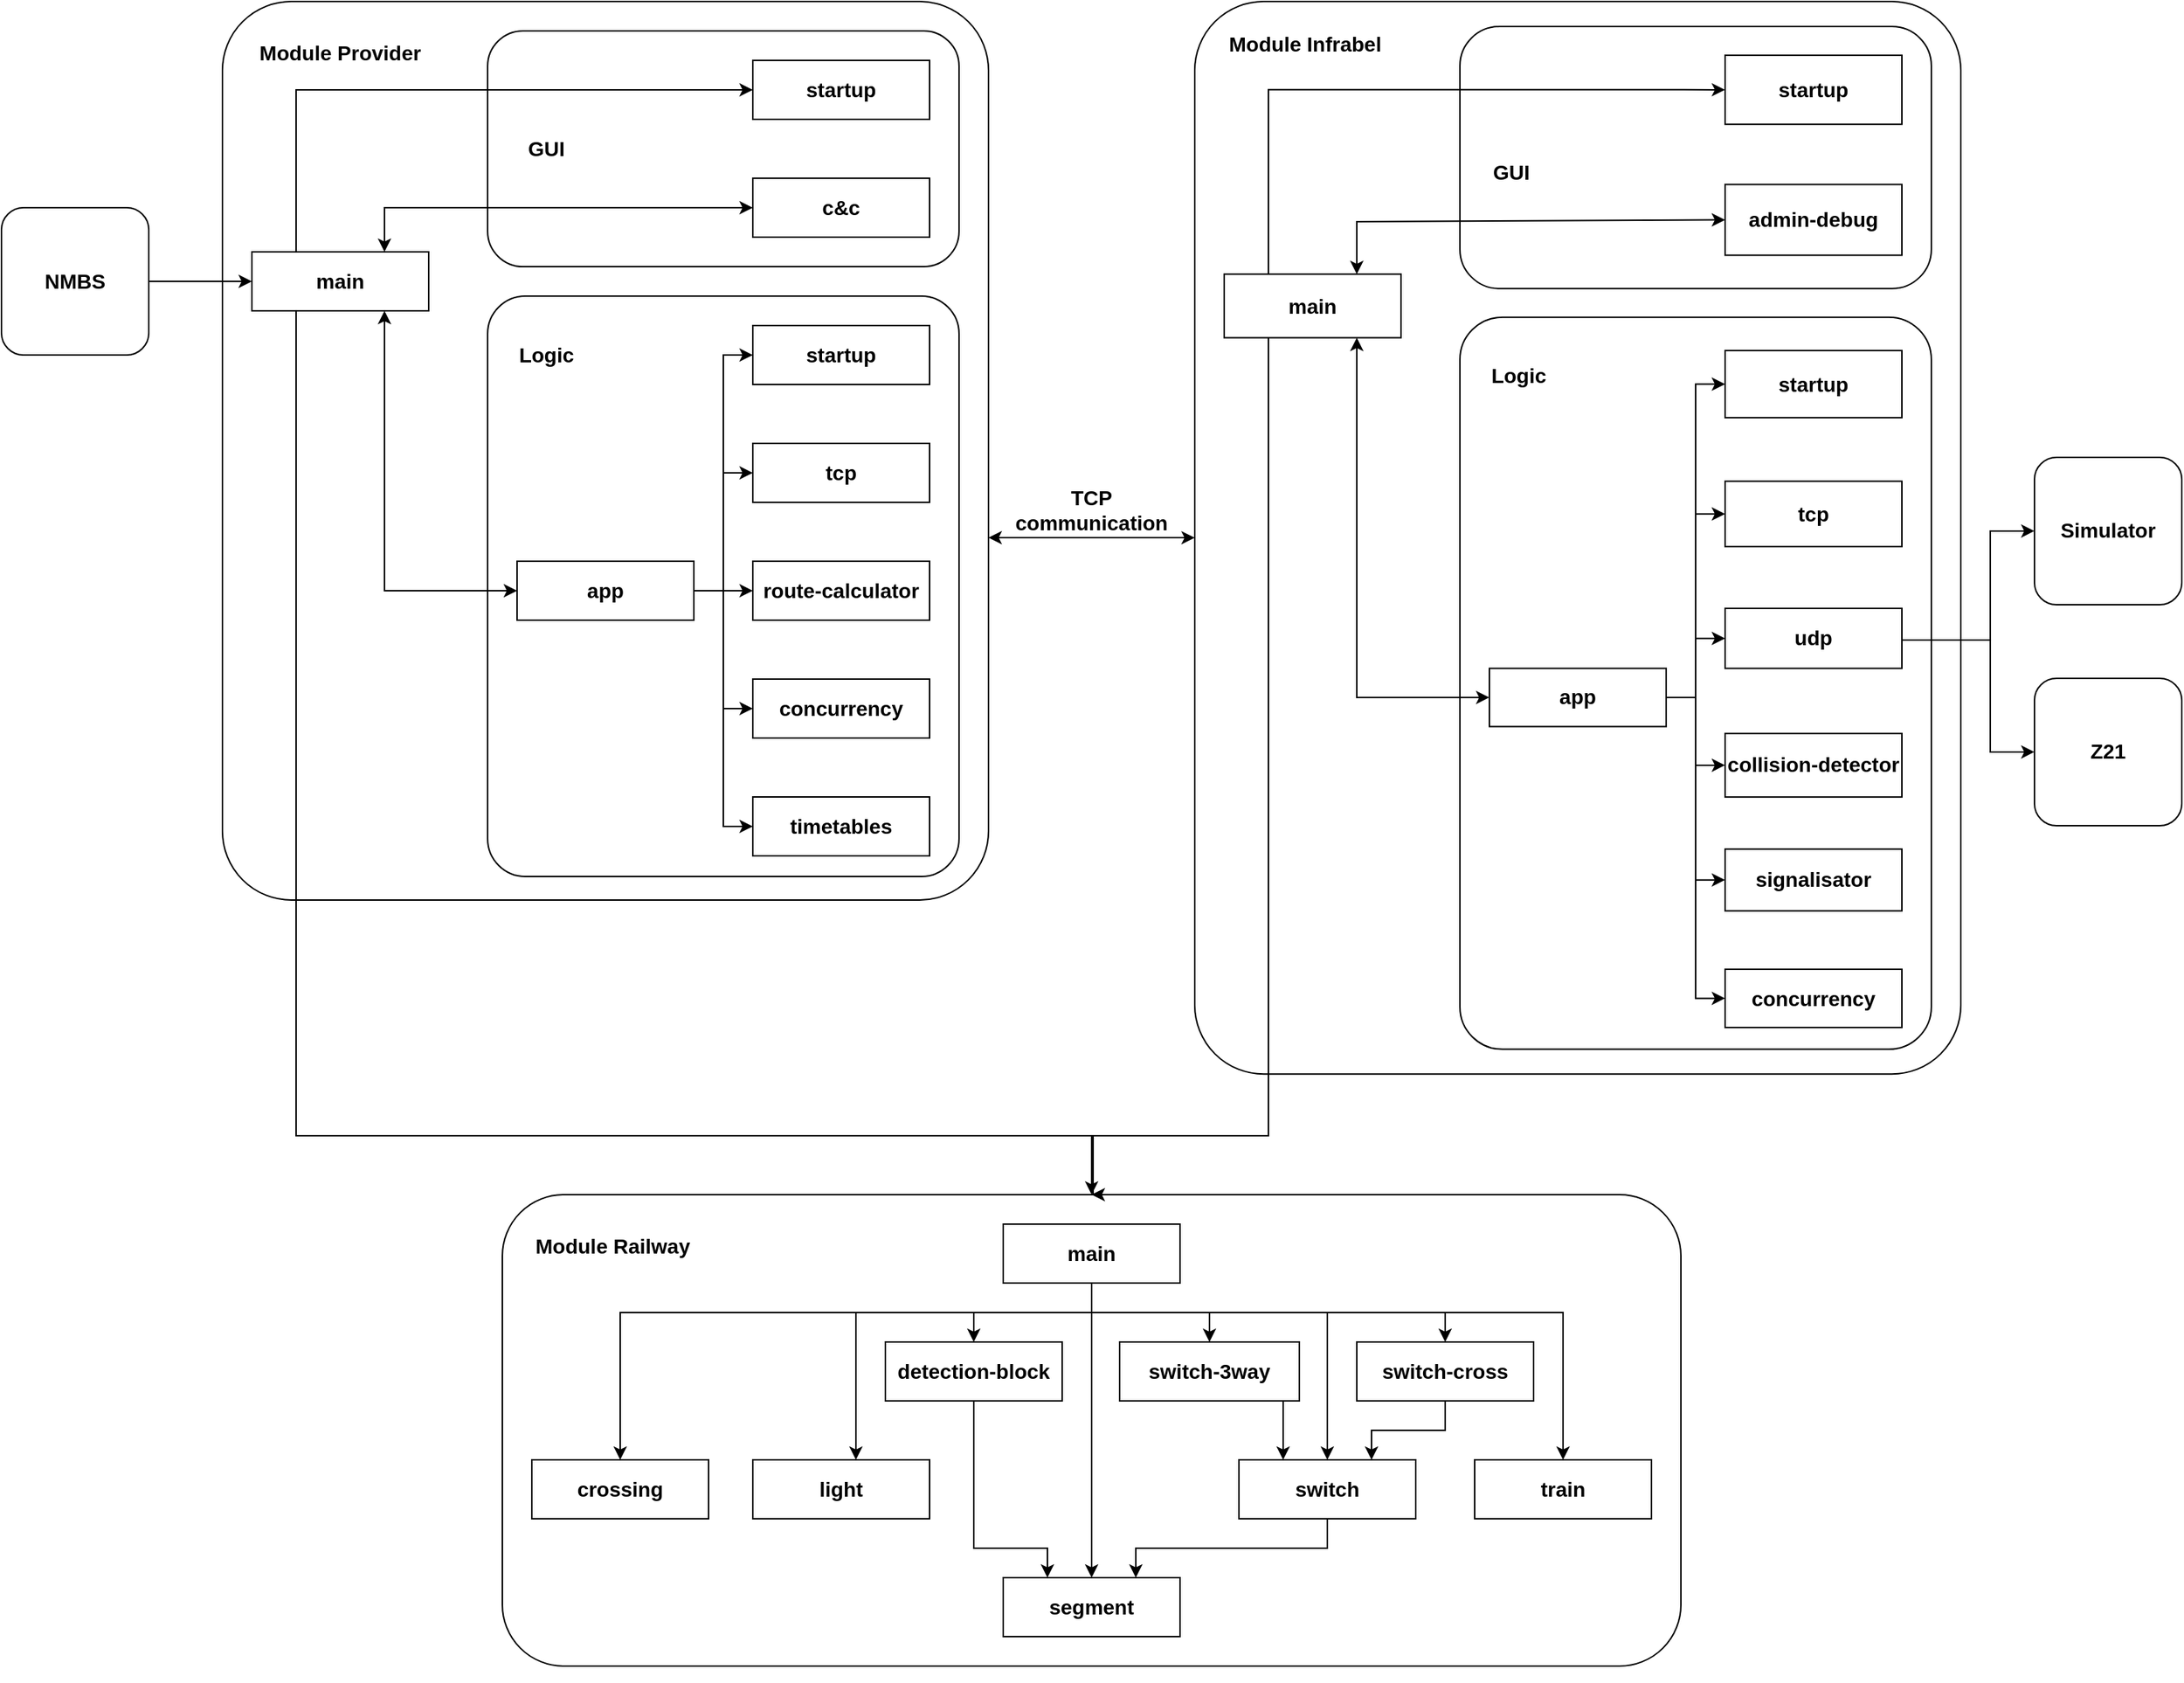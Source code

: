 <mxfile version="24.7.17">
  <diagram name="Pagina-1" id="3-wgmP2rOJKRI4swpv6s">
    <mxGraphModel dx="3044" dy="1311" grid="1" gridSize="10" guides="1" tooltips="1" connect="1" arrows="1" fold="1" page="1" pageScale="1" pageWidth="1169" pageHeight="827" math="0" shadow="0">
      <root>
        <mxCell id="0" />
        <mxCell id="1" parent="0" />
        <mxCell id="oS-47Cp94gKq5thYV_a9-36" value="" style="group" vertex="1" connectable="0" parent="1">
          <mxGeometry x="340" y="810" width="800" height="330" as="geometry" />
        </mxCell>
        <mxCell id="oS-47Cp94gKq5thYV_a9-4" value="" style="rounded=1;whiteSpace=wrap;html=1;arcSize=13;container=0;" vertex="1" parent="oS-47Cp94gKq5thYV_a9-36">
          <mxGeometry width="800" height="320" as="geometry" />
        </mxCell>
        <mxCell id="oS-47Cp94gKq5thYV_a9-10" value="&lt;b&gt;&lt;font style=&quot;font-size: 14px;&quot;&gt;Module Railway&lt;/font&gt;&lt;/b&gt;" style="text;html=1;align=center;verticalAlign=middle;whiteSpace=wrap;rounded=0;container=0;" vertex="1" parent="oS-47Cp94gKq5thYV_a9-36">
          <mxGeometry x="20" y="25" width="110" height="20" as="geometry" />
        </mxCell>
        <mxCell id="oS-47Cp94gKq5thYV_a9-21" style="edgeStyle=orthogonalEdgeStyle;rounded=0;orthogonalLoop=1;jettySize=auto;html=1;exitX=0.5;exitY=1;exitDx=0;exitDy=0;" edge="1" parent="oS-47Cp94gKq5thYV_a9-36" source="oS-47Cp94gKq5thYV_a9-11" target="oS-47Cp94gKq5thYV_a9-15">
          <mxGeometry relative="1" as="geometry">
            <Array as="points">
              <mxPoint x="400" y="80" />
              <mxPoint x="80" y="80" />
            </Array>
          </mxGeometry>
        </mxCell>
        <mxCell id="oS-47Cp94gKq5thYV_a9-22" style="edgeStyle=orthogonalEdgeStyle;rounded=0;orthogonalLoop=1;jettySize=auto;html=1;exitX=0.5;exitY=1;exitDx=0;exitDy=0;" edge="1" parent="oS-47Cp94gKq5thYV_a9-36" source="oS-47Cp94gKq5thYV_a9-11" target="oS-47Cp94gKq5thYV_a9-16">
          <mxGeometry relative="1" as="geometry">
            <Array as="points">
              <mxPoint x="400" y="80" />
              <mxPoint x="240" y="80" />
            </Array>
          </mxGeometry>
        </mxCell>
        <mxCell id="oS-47Cp94gKq5thYV_a9-23" style="edgeStyle=orthogonalEdgeStyle;rounded=0;orthogonalLoop=1;jettySize=auto;html=1;exitX=0.5;exitY=1;exitDx=0;exitDy=0;entryX=0.5;entryY=0;entryDx=0;entryDy=0;" edge="1" parent="oS-47Cp94gKq5thYV_a9-36" source="oS-47Cp94gKq5thYV_a9-11" target="oS-47Cp94gKq5thYV_a9-14">
          <mxGeometry relative="1" as="geometry">
            <Array as="points">
              <mxPoint x="400" y="50" />
              <mxPoint x="400" y="180" />
              <mxPoint x="480" y="180" />
            </Array>
          </mxGeometry>
        </mxCell>
        <mxCell id="oS-47Cp94gKq5thYV_a9-24" style="edgeStyle=orthogonalEdgeStyle;rounded=0;orthogonalLoop=1;jettySize=auto;html=1;exitX=0.5;exitY=1;exitDx=0;exitDy=0;" edge="1" parent="oS-47Cp94gKq5thYV_a9-36" source="oS-47Cp94gKq5thYV_a9-11" target="oS-47Cp94gKq5thYV_a9-13">
          <mxGeometry relative="1" as="geometry">
            <Array as="points">
              <mxPoint x="400" y="80" />
              <mxPoint x="560" y="80" />
            </Array>
          </mxGeometry>
        </mxCell>
        <mxCell id="oS-47Cp94gKq5thYV_a9-25" style="edgeStyle=orthogonalEdgeStyle;rounded=0;orthogonalLoop=1;jettySize=auto;html=1;exitX=0.5;exitY=1;exitDx=0;exitDy=0;" edge="1" parent="oS-47Cp94gKq5thYV_a9-36" source="oS-47Cp94gKq5thYV_a9-11" target="oS-47Cp94gKq5thYV_a9-18">
          <mxGeometry relative="1" as="geometry">
            <Array as="points">
              <mxPoint x="400" y="80" />
              <mxPoint x="320" y="80" />
            </Array>
          </mxGeometry>
        </mxCell>
        <mxCell id="oS-47Cp94gKq5thYV_a9-26" style="edgeStyle=orthogonalEdgeStyle;rounded=0;orthogonalLoop=1;jettySize=auto;html=1;exitX=0.5;exitY=1;exitDx=0;exitDy=0;entryX=0.5;entryY=0;entryDx=0;entryDy=0;" edge="1" parent="oS-47Cp94gKq5thYV_a9-36" source="oS-47Cp94gKq5thYV_a9-11" target="oS-47Cp94gKq5thYV_a9-19">
          <mxGeometry relative="1" as="geometry">
            <Array as="points">
              <mxPoint x="400" y="80" />
              <mxPoint x="720" y="80" />
            </Array>
          </mxGeometry>
        </mxCell>
        <mxCell id="oS-47Cp94gKq5thYV_a9-27" style="edgeStyle=orthogonalEdgeStyle;rounded=0;orthogonalLoop=1;jettySize=auto;html=1;exitX=0.5;exitY=1;exitDx=0;exitDy=0;" edge="1" parent="oS-47Cp94gKq5thYV_a9-36" source="oS-47Cp94gKq5thYV_a9-11" target="oS-47Cp94gKq5thYV_a9-12">
          <mxGeometry relative="1" as="geometry">
            <Array as="points">
              <mxPoint x="400" y="80" />
              <mxPoint x="480" y="80" />
            </Array>
          </mxGeometry>
        </mxCell>
        <mxCell id="oS-47Cp94gKq5thYV_a9-28" style="edgeStyle=orthogonalEdgeStyle;rounded=0;orthogonalLoop=1;jettySize=auto;html=1;exitX=0.5;exitY=1;exitDx=0;exitDy=0;" edge="1" parent="oS-47Cp94gKq5thYV_a9-36" source="oS-47Cp94gKq5thYV_a9-11" target="oS-47Cp94gKq5thYV_a9-17">
          <mxGeometry relative="1" as="geometry">
            <Array as="points">
              <mxPoint x="400" y="80" />
              <mxPoint x="640" y="80" />
            </Array>
          </mxGeometry>
        </mxCell>
        <mxCell id="oS-47Cp94gKq5thYV_a9-11" value="&lt;b&gt;&lt;font style=&quot;font-size: 14px;&quot;&gt;main&lt;/font&gt;&lt;/b&gt;" style="rounded=0;whiteSpace=wrap;html=1;container=0;" vertex="1" parent="oS-47Cp94gKq5thYV_a9-36">
          <mxGeometry x="340" y="20" width="120" height="40" as="geometry" />
        </mxCell>
        <mxCell id="oS-47Cp94gKq5thYV_a9-30" style="edgeStyle=orthogonalEdgeStyle;rounded=0;orthogonalLoop=1;jettySize=auto;html=1;exitX=0.5;exitY=1;exitDx=0;exitDy=0;entryX=0.25;entryY=0;entryDx=0;entryDy=0;" edge="1" parent="oS-47Cp94gKq5thYV_a9-36" source="oS-47Cp94gKq5thYV_a9-12" target="oS-47Cp94gKq5thYV_a9-13">
          <mxGeometry relative="1" as="geometry">
            <Array as="points">
              <mxPoint x="480" y="140" />
              <mxPoint x="530" y="140" />
            </Array>
          </mxGeometry>
        </mxCell>
        <mxCell id="oS-47Cp94gKq5thYV_a9-12" value="&lt;font style=&quot;font-size: 14px;&quot;&gt;&lt;b&gt;switch-3way&lt;/b&gt;&lt;/font&gt;" style="rounded=0;whiteSpace=wrap;html=1;container=0;" vertex="1" parent="oS-47Cp94gKq5thYV_a9-36">
          <mxGeometry x="419" y="100" width="122" height="40" as="geometry" />
        </mxCell>
        <mxCell id="oS-47Cp94gKq5thYV_a9-32" style="edgeStyle=orthogonalEdgeStyle;rounded=0;orthogonalLoop=1;jettySize=auto;html=1;exitX=0.5;exitY=1;exitDx=0;exitDy=0;entryX=0.75;entryY=0;entryDx=0;entryDy=0;" edge="1" parent="oS-47Cp94gKq5thYV_a9-36" source="oS-47Cp94gKq5thYV_a9-13" target="oS-47Cp94gKq5thYV_a9-14">
          <mxGeometry relative="1" as="geometry" />
        </mxCell>
        <mxCell id="oS-47Cp94gKq5thYV_a9-13" value="&lt;font style=&quot;font-size: 14px;&quot;&gt;&lt;b&gt;switch&lt;/b&gt;&lt;/font&gt;" style="rounded=0;whiteSpace=wrap;html=1;container=0;" vertex="1" parent="oS-47Cp94gKq5thYV_a9-36">
          <mxGeometry x="500" y="180" width="120" height="40" as="geometry" />
        </mxCell>
        <mxCell id="oS-47Cp94gKq5thYV_a9-14" value="&lt;font style=&quot;font-size: 14px;&quot;&gt;&lt;b&gt;segment&lt;/b&gt;&lt;/font&gt;" style="rounded=0;whiteSpace=wrap;html=1;container=0;" vertex="1" parent="oS-47Cp94gKq5thYV_a9-36">
          <mxGeometry x="340" y="260" width="120" height="40" as="geometry" />
        </mxCell>
        <mxCell id="oS-47Cp94gKq5thYV_a9-15" value="&lt;font style=&quot;font-size: 14px;&quot;&gt;&lt;b&gt;crossing&lt;/b&gt;&lt;/font&gt;" style="rounded=0;whiteSpace=wrap;html=1;container=0;" vertex="1" parent="oS-47Cp94gKq5thYV_a9-36">
          <mxGeometry x="20" y="180" width="120" height="40" as="geometry" />
        </mxCell>
        <mxCell id="oS-47Cp94gKq5thYV_a9-16" value="&lt;font style=&quot;font-size: 14px;&quot;&gt;&lt;b&gt;light&lt;/b&gt;&lt;/font&gt;" style="rounded=0;whiteSpace=wrap;html=1;container=0;" vertex="1" parent="oS-47Cp94gKq5thYV_a9-36">
          <mxGeometry x="170" y="180" width="120" height="40" as="geometry" />
        </mxCell>
        <mxCell id="oS-47Cp94gKq5thYV_a9-31" style="edgeStyle=orthogonalEdgeStyle;rounded=0;orthogonalLoop=1;jettySize=auto;html=1;exitX=0.5;exitY=1;exitDx=0;exitDy=0;entryX=0.75;entryY=0;entryDx=0;entryDy=0;" edge="1" parent="oS-47Cp94gKq5thYV_a9-36" source="oS-47Cp94gKq5thYV_a9-17" target="oS-47Cp94gKq5thYV_a9-13">
          <mxGeometry relative="1" as="geometry" />
        </mxCell>
        <mxCell id="oS-47Cp94gKq5thYV_a9-17" value="&lt;font style=&quot;font-size: 14px;&quot;&gt;&lt;b&gt;switch-cross&lt;/b&gt;&lt;/font&gt;" style="rounded=0;whiteSpace=wrap;html=1;container=0;" vertex="1" parent="oS-47Cp94gKq5thYV_a9-36">
          <mxGeometry x="580" y="100" width="120" height="40" as="geometry" />
        </mxCell>
        <mxCell id="oS-47Cp94gKq5thYV_a9-29" style="edgeStyle=orthogonalEdgeStyle;rounded=0;orthogonalLoop=1;jettySize=auto;html=1;exitX=0.5;exitY=1;exitDx=0;exitDy=0;entryX=0.25;entryY=0;entryDx=0;entryDy=0;" edge="1" parent="oS-47Cp94gKq5thYV_a9-36" source="oS-47Cp94gKq5thYV_a9-18" target="oS-47Cp94gKq5thYV_a9-14">
          <mxGeometry relative="1" as="geometry">
            <Array as="points">
              <mxPoint x="320" y="240" />
              <mxPoint x="370" y="240" />
            </Array>
          </mxGeometry>
        </mxCell>
        <mxCell id="oS-47Cp94gKq5thYV_a9-18" value="&lt;b&gt;&lt;font style=&quot;font-size: 14px;&quot;&gt;detection-block&lt;/font&gt;&lt;/b&gt;" style="rounded=0;whiteSpace=wrap;html=1;container=0;" vertex="1" parent="oS-47Cp94gKq5thYV_a9-36">
          <mxGeometry x="260" y="100" width="120" height="40" as="geometry" />
        </mxCell>
        <mxCell id="oS-47Cp94gKq5thYV_a9-19" value="&lt;font style=&quot;font-size: 14px;&quot;&gt;&lt;b&gt;train&lt;/b&gt;&lt;/font&gt;" style="rounded=0;whiteSpace=wrap;html=1;container=0;" vertex="1" parent="oS-47Cp94gKq5thYV_a9-36">
          <mxGeometry x="660" y="180" width="120" height="40" as="geometry" />
        </mxCell>
        <mxCell id="oS-47Cp94gKq5thYV_a9-106" value="" style="group" vertex="1" connectable="0" parent="1">
          <mxGeometry x="810" y="-0.003" width="670" height="728.131" as="geometry" />
        </mxCell>
        <mxCell id="oS-47Cp94gKq5thYV_a9-2" value="" style="rounded=1;whiteSpace=wrap;html=1;arcSize=9;container=0;" vertex="1" parent="oS-47Cp94gKq5thYV_a9-106">
          <mxGeometry width="520" height="728.131" as="geometry" />
        </mxCell>
        <mxCell id="oS-47Cp94gKq5thYV_a9-122" style="edgeStyle=orthogonalEdgeStyle;rounded=0;orthogonalLoop=1;jettySize=auto;html=1;exitX=0.25;exitY=1;exitDx=0;exitDy=0;" edge="1" parent="oS-47Cp94gKq5thYV_a9-106" source="oS-47Cp94gKq5thYV_a9-38">
          <mxGeometry relative="1" as="geometry">
            <mxPoint x="-70" y="810.003" as="targetPoint" />
            <Array as="points">
              <mxPoint x="50" y="770" />
              <mxPoint x="-69" y="770" />
              <mxPoint x="-69" y="810" />
            </Array>
          </mxGeometry>
        </mxCell>
        <mxCell id="oS-47Cp94gKq5thYV_a9-38" value="&lt;b&gt;&lt;font style=&quot;font-size: 14px;&quot;&gt;main&lt;/font&gt;&lt;/b&gt;" style="rounded=0;whiteSpace=wrap;html=1;container=0;" vertex="1" parent="oS-47Cp94gKq5thYV_a9-106">
          <mxGeometry x="20" y="185.124" width="120" height="43.154" as="geometry" />
        </mxCell>
        <mxCell id="oS-47Cp94gKq5thYV_a9-44" value="&lt;font style=&quot;font-size: 14px;&quot;&gt;&lt;b&gt;Module Infrabel&lt;/b&gt;&lt;/font&gt;" style="text;html=1;align=center;verticalAlign=middle;whiteSpace=wrap;rounded=0;container=0;" vertex="1" parent="oS-47Cp94gKq5thYV_a9-106">
          <mxGeometry x="20" y="19.483" width="110" height="19.487" as="geometry" />
        </mxCell>
        <mxCell id="oS-47Cp94gKq5thYV_a9-103" value="" style="group" vertex="1" connectable="0" parent="oS-47Cp94gKq5thYV_a9-106">
          <mxGeometry x="180" y="17.051" width="320" height="177.821" as="geometry" />
        </mxCell>
        <mxCell id="oS-47Cp94gKq5thYV_a9-39" value="" style="rounded=1;whiteSpace=wrap;html=1;container=0;" vertex="1" parent="oS-47Cp94gKq5thYV_a9-103">
          <mxGeometry width="320" height="177.821" as="geometry" />
        </mxCell>
        <mxCell id="oS-47Cp94gKq5thYV_a9-45" value="&lt;font style=&quot;font-size: 14px;&quot;&gt;&lt;b&gt;GUI&lt;/b&gt;&lt;/font&gt;" style="text;html=1;align=center;verticalAlign=middle;whiteSpace=wrap;rounded=0;container=0;" vertex="1" parent="oS-47Cp94gKq5thYV_a9-103">
          <mxGeometry x="20" y="87.344" width="30" height="22.619" as="geometry" />
        </mxCell>
        <mxCell id="oS-47Cp94gKq5thYV_a9-48" value="&lt;span style=&quot;font-size: 14px;&quot;&gt;&lt;b&gt;admin-debug&lt;/b&gt;&lt;/span&gt;" style="rounded=0;whiteSpace=wrap;html=1;container=0;" vertex="1" parent="oS-47Cp94gKq5thYV_a9-103">
          <mxGeometry x="180" y="107.179" width="120" height="48.026" as="geometry" />
        </mxCell>
        <mxCell id="oS-47Cp94gKq5thYV_a9-49" value="&lt;span style=&quot;font-size: 14px;&quot;&gt;&lt;b&gt;startup&lt;/b&gt;&lt;/span&gt;" style="rounded=0;whiteSpace=wrap;html=1;container=0;" vertex="1" parent="oS-47Cp94gKq5thYV_a9-103">
          <mxGeometry x="180" y="19.487" width="120" height="46.808" as="geometry" />
        </mxCell>
        <mxCell id="oS-47Cp94gKq5thYV_a9-104" value="" style="group" vertex="1" connectable="0" parent="oS-47Cp94gKq5thYV_a9-106">
          <mxGeometry x="180" y="214.35" width="320" height="496.923" as="geometry" />
        </mxCell>
        <mxCell id="oS-47Cp94gKq5thYV_a9-40" value="" style="rounded=1;whiteSpace=wrap;html=1;arcSize=9;container=0;" vertex="1" parent="oS-47Cp94gKq5thYV_a9-104">
          <mxGeometry width="320" height="496.923" as="geometry" />
        </mxCell>
        <mxCell id="oS-47Cp94gKq5thYV_a9-46" value="&lt;font style=&quot;font-size: 14px;&quot;&gt;&lt;b&gt;Logic&lt;/b&gt;&lt;/font&gt;" style="text;html=1;align=center;verticalAlign=middle;whiteSpace=wrap;rounded=0;container=0;" vertex="1" parent="oS-47Cp94gKq5thYV_a9-104">
          <mxGeometry x="20" y="27.143" width="40" height="24.881" as="geometry" />
        </mxCell>
        <mxCell id="oS-47Cp94gKq5thYV_a9-81" style="edgeStyle=orthogonalEdgeStyle;rounded=0;orthogonalLoop=1;jettySize=auto;html=1;exitX=1;exitY=0.5;exitDx=0;exitDy=0;entryX=0;entryY=0.5;entryDx=0;entryDy=0;" edge="1" parent="oS-47Cp94gKq5thYV_a9-104" source="oS-47Cp94gKq5thYV_a9-47" target="oS-47Cp94gKq5thYV_a9-50">
          <mxGeometry relative="1" as="geometry" />
        </mxCell>
        <mxCell id="oS-47Cp94gKq5thYV_a9-82" style="edgeStyle=orthogonalEdgeStyle;rounded=0;orthogonalLoop=1;jettySize=auto;html=1;exitX=1;exitY=0.5;exitDx=0;exitDy=0;entryX=0;entryY=0.5;entryDx=0;entryDy=0;" edge="1" parent="oS-47Cp94gKq5thYV_a9-104" source="oS-47Cp94gKq5thYV_a9-47" target="oS-47Cp94gKq5thYV_a9-59">
          <mxGeometry relative="1" as="geometry" />
        </mxCell>
        <mxCell id="oS-47Cp94gKq5thYV_a9-83" style="edgeStyle=orthogonalEdgeStyle;rounded=0;orthogonalLoop=1;jettySize=auto;html=1;exitX=1;exitY=0.5;exitDx=0;exitDy=0;entryX=0;entryY=0.5;entryDx=0;entryDy=0;" edge="1" parent="oS-47Cp94gKq5thYV_a9-104" source="oS-47Cp94gKq5thYV_a9-47" target="oS-47Cp94gKq5thYV_a9-61">
          <mxGeometry relative="1" as="geometry" />
        </mxCell>
        <mxCell id="oS-47Cp94gKq5thYV_a9-84" style="edgeStyle=orthogonalEdgeStyle;rounded=0;orthogonalLoop=1;jettySize=auto;html=1;exitX=1;exitY=0.5;exitDx=0;exitDy=0;entryX=0;entryY=0.5;entryDx=0;entryDy=0;" edge="1" parent="oS-47Cp94gKq5thYV_a9-104" source="oS-47Cp94gKq5thYV_a9-47" target="oS-47Cp94gKq5thYV_a9-72">
          <mxGeometry relative="1" as="geometry" />
        </mxCell>
        <mxCell id="oS-47Cp94gKq5thYV_a9-85" style="edgeStyle=orthogonalEdgeStyle;rounded=0;orthogonalLoop=1;jettySize=auto;html=1;exitX=1;exitY=0.5;exitDx=0;exitDy=0;entryX=0;entryY=0.5;entryDx=0;entryDy=0;" edge="1" parent="oS-47Cp94gKq5thYV_a9-104" source="oS-47Cp94gKq5thYV_a9-47" target="oS-47Cp94gKq5thYV_a9-76">
          <mxGeometry relative="1" as="geometry" />
        </mxCell>
        <mxCell id="oS-47Cp94gKq5thYV_a9-90" style="edgeStyle=orthogonalEdgeStyle;rounded=0;orthogonalLoop=1;jettySize=auto;html=1;exitX=1;exitY=0.5;exitDx=0;exitDy=0;entryX=0;entryY=0.5;entryDx=0;entryDy=0;" edge="1" parent="oS-47Cp94gKq5thYV_a9-104" source="oS-47Cp94gKq5thYV_a9-47" target="oS-47Cp94gKq5thYV_a9-89">
          <mxGeometry relative="1" as="geometry" />
        </mxCell>
        <mxCell id="oS-47Cp94gKq5thYV_a9-47" value="&lt;b&gt;&lt;font style=&quot;font-size: 14px;&quot;&gt;app&lt;/font&gt;&lt;/b&gt;" style="rounded=0;whiteSpace=wrap;html=1;container=0;" vertex="1" parent="oS-47Cp94gKq5thYV_a9-104">
          <mxGeometry x="20" y="238.387" width="120" height="39.501" as="geometry" />
        </mxCell>
        <mxCell id="oS-47Cp94gKq5thYV_a9-50" value="&lt;span style=&quot;font-size: 14px;&quot;&gt;&lt;b&gt;startup&lt;/b&gt;&lt;/span&gt;" style="rounded=0;whiteSpace=wrap;html=1;container=0;" vertex="1" parent="oS-47Cp94gKq5thYV_a9-104">
          <mxGeometry x="180" y="22.615" width="120" height="45.59" as="geometry" />
        </mxCell>
        <mxCell id="oS-47Cp94gKq5thYV_a9-59" value="&lt;span style=&quot;font-size: 14px;&quot;&gt;&lt;b&gt;tcp&lt;/b&gt;&lt;/span&gt;" style="rounded=0;whiteSpace=wrap;html=1;container=0;" vertex="1" parent="oS-47Cp94gKq5thYV_a9-104">
          <mxGeometry x="180" y="111.359" width="120" height="44.372" as="geometry" />
        </mxCell>
        <mxCell id="oS-47Cp94gKq5thYV_a9-61" value="&lt;span style=&quot;font-size: 14px;&quot;&gt;&lt;b&gt;collision-detector&lt;/b&gt;&lt;/span&gt;" style="rounded=0;whiteSpace=wrap;html=1;container=0;" vertex="1" parent="oS-47Cp94gKq5thYV_a9-104">
          <mxGeometry x="180" y="282.564" width="120" height="43.154" as="geometry" />
        </mxCell>
        <mxCell id="oS-47Cp94gKq5thYV_a9-72" value="&lt;span style=&quot;font-size: 14px;&quot;&gt;&lt;b&gt;signalisator&lt;/b&gt;&lt;/span&gt;" style="rounded=0;whiteSpace=wrap;html=1;container=0;" vertex="1" parent="oS-47Cp94gKq5thYV_a9-104">
          <mxGeometry x="180" y="361.039" width="120" height="41.936" as="geometry" />
        </mxCell>
        <mxCell id="oS-47Cp94gKq5thYV_a9-76" value="&lt;span style=&quot;font-size: 14px;&quot;&gt;&lt;b&gt;udp&lt;/b&gt;&lt;/span&gt;" style="rounded=0;whiteSpace=wrap;html=1;container=0;" vertex="1" parent="oS-47Cp94gKq5thYV_a9-104">
          <mxGeometry x="180" y="197.668" width="120" height="40.718" as="geometry" />
        </mxCell>
        <mxCell id="oS-47Cp94gKq5thYV_a9-89" value="&lt;span style=&quot;font-size: 14px;&quot;&gt;&lt;b&gt;concurrency&lt;/b&gt;&lt;/span&gt;" style="rounded=0;whiteSpace=wrap;html=1;container=0;" vertex="1" parent="oS-47Cp94gKq5thYV_a9-104">
          <mxGeometry x="180" y="442.642" width="120" height="39.501" as="geometry" />
        </mxCell>
        <mxCell id="oS-47Cp94gKq5thYV_a9-105" value="" style="group" vertex="1" connectable="0" parent="oS-47Cp94gKq5thYV_a9-106">
          <mxGeometry x="570" y="309.483" width="100" height="250" as="geometry" />
        </mxCell>
        <mxCell id="oS-47Cp94gKq5thYV_a9-7" value="&lt;b&gt;&lt;font style=&quot;font-size: 14px;&quot;&gt;Simulator&lt;/font&gt;&lt;/b&gt;" style="rounded=1;whiteSpace=wrap;html=1;container=0;" vertex="1" parent="oS-47Cp94gKq5thYV_a9-105">
          <mxGeometry width="100" height="100" as="geometry" />
        </mxCell>
        <mxCell id="oS-47Cp94gKq5thYV_a9-8" value="&lt;b&gt;&lt;font style=&quot;font-size: 14px;&quot;&gt;Z21&lt;/font&gt;&lt;/b&gt;" style="rounded=1;whiteSpace=wrap;html=1;container=0;" vertex="1" parent="oS-47Cp94gKq5thYV_a9-105">
          <mxGeometry y="150" width="100" height="100" as="geometry" />
        </mxCell>
        <mxCell id="oS-47Cp94gKq5thYV_a9-53" value="" style="endArrow=classic;startArrow=classic;html=1;rounded=0;exitX=0.75;exitY=0;exitDx=0;exitDy=0;entryX=0;entryY=0.5;entryDx=0;entryDy=0;" edge="1" parent="oS-47Cp94gKq5thYV_a9-106" source="oS-47Cp94gKq5thYV_a9-38" target="oS-47Cp94gKq5thYV_a9-48">
          <mxGeometry width="50" height="50" relative="1" as="geometry">
            <mxPoint x="-50" y="200.435" as="sourcePoint" />
            <mxPoint y="143.887" as="targetPoint" />
            <Array as="points">
              <mxPoint x="110" y="149.483" />
            </Array>
          </mxGeometry>
        </mxCell>
        <mxCell id="oS-47Cp94gKq5thYV_a9-56" style="edgeStyle=orthogonalEdgeStyle;rounded=0;orthogonalLoop=1;jettySize=auto;html=1;exitX=0.25;exitY=0;exitDx=0;exitDy=0;entryX=0;entryY=0.5;entryDx=0;entryDy=0;" edge="1" parent="oS-47Cp94gKq5thYV_a9-106" source="oS-47Cp94gKq5thYV_a9-38" target="oS-47Cp94gKq5thYV_a9-49">
          <mxGeometry relative="1" as="geometry">
            <Array as="points">
              <mxPoint x="50" y="59.431" />
            </Array>
          </mxGeometry>
        </mxCell>
        <mxCell id="oS-47Cp94gKq5thYV_a9-54" value="" style="endArrow=classic;startArrow=classic;html=1;rounded=0;exitX=0.75;exitY=1;exitDx=0;exitDy=0;entryX=0;entryY=0.5;entryDx=0;entryDy=0;" edge="1" parent="oS-47Cp94gKq5thYV_a9-106" source="oS-47Cp94gKq5thYV_a9-38" target="oS-47Cp94gKq5thYV_a9-47">
          <mxGeometry width="50" height="50" relative="1" as="geometry">
            <mxPoint x="-50" y="200.435" as="sourcePoint" />
            <mxPoint y="143.887" as="targetPoint" />
            <Array as="points">
              <mxPoint x="110" y="472.56" />
            </Array>
          </mxGeometry>
        </mxCell>
        <mxCell id="oS-47Cp94gKq5thYV_a9-93" style="edgeStyle=orthogonalEdgeStyle;rounded=0;orthogonalLoop=1;jettySize=auto;html=1;exitX=1;exitY=0.5;exitDx=0;exitDy=0;entryX=0;entryY=0.5;entryDx=0;entryDy=0;" edge="1" parent="oS-47Cp94gKq5thYV_a9-106" source="oS-47Cp94gKq5thYV_a9-76" target="oS-47Cp94gKq5thYV_a9-8">
          <mxGeometry relative="1" as="geometry">
            <Array as="points">
              <mxPoint x="540" y="433.483" />
              <mxPoint x="540" y="509.483" />
            </Array>
          </mxGeometry>
        </mxCell>
        <mxCell id="oS-47Cp94gKq5thYV_a9-92" style="edgeStyle=orthogonalEdgeStyle;rounded=0;orthogonalLoop=1;jettySize=auto;html=1;exitX=1;exitY=0.5;exitDx=0;exitDy=0;entryX=0;entryY=0.5;entryDx=0;entryDy=0;" edge="1" parent="oS-47Cp94gKq5thYV_a9-106" source="oS-47Cp94gKq5thYV_a9-76" target="oS-47Cp94gKq5thYV_a9-7">
          <mxGeometry relative="1" as="geometry">
            <Array as="points">
              <mxPoint x="540" y="433.483" />
              <mxPoint x="540" y="359.483" />
            </Array>
          </mxGeometry>
        </mxCell>
        <mxCell id="oS-47Cp94gKq5thYV_a9-118" value="" style="group" vertex="1" connectable="0" parent="1">
          <mxGeometry width="670" height="610" as="geometry" />
        </mxCell>
        <mxCell id="oS-47Cp94gKq5thYV_a9-114" value="" style="group" vertex="1" connectable="0" parent="oS-47Cp94gKq5thYV_a9-118">
          <mxGeometry x="150" width="520" height="610" as="geometry" />
        </mxCell>
        <mxCell id="oS-47Cp94gKq5thYV_a9-3" value="" style="rounded=1;whiteSpace=wrap;html=1;arcSize=9;" vertex="1" parent="oS-47Cp94gKq5thYV_a9-114">
          <mxGeometry width="520" height="610" as="geometry" />
        </mxCell>
        <mxCell id="oS-47Cp94gKq5thYV_a9-37" value="&lt;b&gt;&lt;font style=&quot;font-size: 14px;&quot;&gt;main&lt;/font&gt;&lt;/b&gt;" style="rounded=0;whiteSpace=wrap;html=1;container=0;" vertex="1" parent="oS-47Cp94gKq5thYV_a9-114">
          <mxGeometry x="20" y="170" width="120" height="40" as="geometry" />
        </mxCell>
        <mxCell id="oS-47Cp94gKq5thYV_a9-41" value="&lt;font style=&quot;font-size: 14px;&quot;&gt;&lt;b&gt;Module Provider&lt;/b&gt;&lt;/font&gt;" style="text;html=1;align=center;verticalAlign=middle;whiteSpace=wrap;rounded=0;" vertex="1" parent="oS-47Cp94gKq5thYV_a9-114">
          <mxGeometry x="20" y="20" width="120" height="30" as="geometry" />
        </mxCell>
        <mxCell id="oS-47Cp94gKq5thYV_a9-108" value="" style="group" vertex="1" connectable="0" parent="oS-47Cp94gKq5thYV_a9-114">
          <mxGeometry x="180" y="200" width="320" height="394" as="geometry" />
        </mxCell>
        <mxCell id="oS-47Cp94gKq5thYV_a9-34" value="" style="rounded=1;whiteSpace=wrap;html=1;arcSize=8;container=0;" vertex="1" parent="oS-47Cp94gKq5thYV_a9-108">
          <mxGeometry width="320" height="394" as="geometry" />
        </mxCell>
        <mxCell id="oS-47Cp94gKq5thYV_a9-43" value="&lt;font style=&quot;font-size: 14px;&quot;&gt;&lt;b&gt;Logic&lt;/b&gt;&lt;/font&gt;" style="text;html=1;align=center;verticalAlign=middle;whiteSpace=wrap;rounded=0;container=0;" vertex="1" parent="oS-47Cp94gKq5thYV_a9-108">
          <mxGeometry x="20" y="32" width="40" height="16" as="geometry" />
        </mxCell>
        <mxCell id="oS-47Cp94gKq5thYV_a9-95" style="edgeStyle=orthogonalEdgeStyle;rounded=0;orthogonalLoop=1;jettySize=auto;html=1;exitX=1;exitY=0.5;exitDx=0;exitDy=0;entryX=0;entryY=0.5;entryDx=0;entryDy=0;" edge="1" parent="oS-47Cp94gKq5thYV_a9-108" source="oS-47Cp94gKq5thYV_a9-68" target="oS-47Cp94gKq5thYV_a9-69">
          <mxGeometry relative="1" as="geometry" />
        </mxCell>
        <mxCell id="oS-47Cp94gKq5thYV_a9-97" style="edgeStyle=orthogonalEdgeStyle;rounded=0;orthogonalLoop=1;jettySize=auto;html=1;exitX=1;exitY=0.5;exitDx=0;exitDy=0;entryX=0;entryY=0.5;entryDx=0;entryDy=0;" edge="1" parent="oS-47Cp94gKq5thYV_a9-108" source="oS-47Cp94gKq5thYV_a9-68" target="oS-47Cp94gKq5thYV_a9-73">
          <mxGeometry relative="1" as="geometry" />
        </mxCell>
        <mxCell id="oS-47Cp94gKq5thYV_a9-98" style="edgeStyle=orthogonalEdgeStyle;rounded=0;orthogonalLoop=1;jettySize=auto;html=1;exitX=1;exitY=0.5;exitDx=0;exitDy=0;entryX=0;entryY=0.5;entryDx=0;entryDy=0;" edge="1" parent="oS-47Cp94gKq5thYV_a9-108" source="oS-47Cp94gKq5thYV_a9-68" target="oS-47Cp94gKq5thYV_a9-78">
          <mxGeometry relative="1" as="geometry" />
        </mxCell>
        <mxCell id="oS-47Cp94gKq5thYV_a9-99" style="edgeStyle=orthogonalEdgeStyle;rounded=0;orthogonalLoop=1;jettySize=auto;html=1;exitX=1;exitY=0.5;exitDx=0;exitDy=0;entryX=0;entryY=0.5;entryDx=0;entryDy=0;" edge="1" parent="oS-47Cp94gKq5thYV_a9-108" source="oS-47Cp94gKq5thYV_a9-68" target="oS-47Cp94gKq5thYV_a9-80">
          <mxGeometry relative="1" as="geometry" />
        </mxCell>
        <mxCell id="oS-47Cp94gKq5thYV_a9-100" style="edgeStyle=orthogonalEdgeStyle;rounded=0;orthogonalLoop=1;jettySize=auto;html=1;exitX=1;exitY=0.5;exitDx=0;exitDy=0;entryX=0;entryY=0.5;entryDx=0;entryDy=0;" edge="1" parent="oS-47Cp94gKq5thYV_a9-108" source="oS-47Cp94gKq5thYV_a9-68" target="oS-47Cp94gKq5thYV_a9-70">
          <mxGeometry relative="1" as="geometry" />
        </mxCell>
        <mxCell id="oS-47Cp94gKq5thYV_a9-68" value="&lt;b&gt;&lt;font style=&quot;font-size: 14px;&quot;&gt;app&lt;/font&gt;&lt;/b&gt;" style="rounded=0;whiteSpace=wrap;html=1;container=0;" vertex="1" parent="oS-47Cp94gKq5thYV_a9-108">
          <mxGeometry x="20" y="180" width="120" height="40" as="geometry" />
        </mxCell>
        <mxCell id="oS-47Cp94gKq5thYV_a9-69" value="&lt;span style=&quot;font-size: 14px;&quot;&gt;&lt;b&gt;startup&lt;/b&gt;&lt;/span&gt;" style="rounded=0;whiteSpace=wrap;html=1;container=0;" vertex="1" parent="oS-47Cp94gKq5thYV_a9-108">
          <mxGeometry x="180" y="20" width="120" height="40" as="geometry" />
        </mxCell>
        <mxCell id="oS-47Cp94gKq5thYV_a9-70" value="&lt;span style=&quot;font-size: 14px;&quot;&gt;&lt;b&gt;tcp&lt;/b&gt;&lt;/span&gt;" style="rounded=0;whiteSpace=wrap;html=1;container=0;" vertex="1" parent="oS-47Cp94gKq5thYV_a9-108">
          <mxGeometry x="180" y="100" width="120" height="40" as="geometry" />
        </mxCell>
        <mxCell id="oS-47Cp94gKq5thYV_a9-73" value="&lt;span style=&quot;font-size: 14px;&quot;&gt;&lt;b&gt;route-calculator&lt;/b&gt;&lt;/span&gt;" style="rounded=0;whiteSpace=wrap;html=1;container=0;" vertex="1" parent="oS-47Cp94gKq5thYV_a9-108">
          <mxGeometry x="180" y="180" width="120" height="40" as="geometry" />
        </mxCell>
        <mxCell id="oS-47Cp94gKq5thYV_a9-78" value="&lt;span style=&quot;font-size: 14px;&quot;&gt;&lt;b&gt;concurrency&lt;/b&gt;&lt;/span&gt;" style="rounded=0;whiteSpace=wrap;html=1;container=0;" vertex="1" parent="oS-47Cp94gKq5thYV_a9-108">
          <mxGeometry x="180" y="260" width="120" height="40" as="geometry" />
        </mxCell>
        <mxCell id="oS-47Cp94gKq5thYV_a9-80" value="&lt;span style=&quot;font-size: 14px;&quot;&gt;&lt;b&gt;timetables&lt;/b&gt;&lt;/span&gt;" style="rounded=0;whiteSpace=wrap;html=1;container=0;" vertex="1" parent="oS-47Cp94gKq5thYV_a9-108">
          <mxGeometry x="180" y="340" width="120" height="40" as="geometry" />
        </mxCell>
        <mxCell id="oS-47Cp94gKq5thYV_a9-111" value="" style="endArrow=classic;startArrow=classic;html=1;rounded=0;exitX=0.75;exitY=1;exitDx=0;exitDy=0;entryX=0;entryY=0.5;entryDx=0;entryDy=0;" edge="1" parent="oS-47Cp94gKq5thYV_a9-114" source="oS-47Cp94gKq5thYV_a9-37" target="oS-47Cp94gKq5thYV_a9-68">
          <mxGeometry width="50" height="50" relative="1" as="geometry">
            <mxPoint x="180" y="230" as="sourcePoint" />
            <mxPoint x="580" y="240" as="targetPoint" />
            <Array as="points">
              <mxPoint x="110" y="400" />
            </Array>
          </mxGeometry>
        </mxCell>
        <mxCell id="oS-47Cp94gKq5thYV_a9-113" value="" style="group" vertex="1" connectable="0" parent="oS-47Cp94gKq5thYV_a9-114">
          <mxGeometry x="180" y="20" width="320" height="160" as="geometry" />
        </mxCell>
        <mxCell id="oS-47Cp94gKq5thYV_a9-35" value="" style="rounded=1;whiteSpace=wrap;html=1;" vertex="1" parent="oS-47Cp94gKq5thYV_a9-113">
          <mxGeometry width="320" height="160" as="geometry" />
        </mxCell>
        <mxCell id="oS-47Cp94gKq5thYV_a9-42" value="&lt;font style=&quot;font-size: 14px;&quot;&gt;&lt;b&gt;GUI&lt;/b&gt;&lt;/font&gt;" style="text;html=1;align=center;verticalAlign=middle;whiteSpace=wrap;rounded=0;" vertex="1" parent="oS-47Cp94gKq5thYV_a9-113">
          <mxGeometry x="20" y="65" width="40" height="30" as="geometry" />
        </mxCell>
        <mxCell id="oS-47Cp94gKq5thYV_a9-107" value="&lt;span style=&quot;font-size: 14px;&quot;&gt;&lt;b&gt;startup&lt;/b&gt;&lt;/span&gt;" style="rounded=0;whiteSpace=wrap;html=1;container=0;" vertex="1" parent="oS-47Cp94gKq5thYV_a9-113">
          <mxGeometry x="180" y="20" width="120" height="40" as="geometry" />
        </mxCell>
        <mxCell id="oS-47Cp94gKq5thYV_a9-109" value="&lt;span style=&quot;font-size: 14px;&quot;&gt;&lt;b&gt;c&amp;amp;c&lt;/b&gt;&lt;/span&gt;" style="rounded=0;whiteSpace=wrap;html=1;container=0;" vertex="1" parent="oS-47Cp94gKq5thYV_a9-113">
          <mxGeometry x="180" y="100" width="120" height="40" as="geometry" />
        </mxCell>
        <mxCell id="oS-47Cp94gKq5thYV_a9-112" style="edgeStyle=orthogonalEdgeStyle;rounded=0;orthogonalLoop=1;jettySize=auto;html=1;exitX=0.25;exitY=0;exitDx=0;exitDy=0;entryX=0;entryY=0.5;entryDx=0;entryDy=0;" edge="1" parent="oS-47Cp94gKq5thYV_a9-114" source="oS-47Cp94gKq5thYV_a9-37" target="oS-47Cp94gKq5thYV_a9-107">
          <mxGeometry relative="1" as="geometry" />
        </mxCell>
        <mxCell id="oS-47Cp94gKq5thYV_a9-110" value="" style="endArrow=classic;startArrow=classic;html=1;rounded=0;exitX=0.75;exitY=0;exitDx=0;exitDy=0;entryX=0;entryY=0.5;entryDx=0;entryDy=0;" edge="1" parent="oS-47Cp94gKq5thYV_a9-114" source="oS-47Cp94gKq5thYV_a9-37" target="oS-47Cp94gKq5thYV_a9-109">
          <mxGeometry width="50" height="50" relative="1" as="geometry">
            <mxPoint x="530" y="290" as="sourcePoint" />
            <mxPoint x="580" y="240" as="targetPoint" />
            <Array as="points">
              <mxPoint x="110" y="140" />
            </Array>
          </mxGeometry>
        </mxCell>
        <mxCell id="oS-47Cp94gKq5thYV_a9-116" value="&lt;font style=&quot;font-size: 14px;&quot;&gt;&lt;b&gt;NMBS&lt;/b&gt;&lt;/font&gt;" style="rounded=1;whiteSpace=wrap;html=1;" vertex="1" parent="oS-47Cp94gKq5thYV_a9-118">
          <mxGeometry y="140" width="100" height="100" as="geometry" />
        </mxCell>
        <mxCell id="oS-47Cp94gKq5thYV_a9-117" value="" style="endArrow=classic;html=1;rounded=0;exitX=1;exitY=0.5;exitDx=0;exitDy=0;entryX=0;entryY=0.5;entryDx=0;entryDy=0;" edge="1" parent="oS-47Cp94gKq5thYV_a9-118" source="oS-47Cp94gKq5thYV_a9-116" target="oS-47Cp94gKq5thYV_a9-37">
          <mxGeometry width="50" height="50" relative="1" as="geometry">
            <mxPoint x="300" y="480" as="sourcePoint" />
            <mxPoint x="350" y="430" as="targetPoint" />
          </mxGeometry>
        </mxCell>
        <mxCell id="oS-47Cp94gKq5thYV_a9-121" style="edgeStyle=orthogonalEdgeStyle;rounded=0;orthogonalLoop=1;jettySize=auto;html=1;exitX=0.25;exitY=1;exitDx=0;exitDy=0;entryX=0.5;entryY=0;entryDx=0;entryDy=0;" edge="1" parent="1" source="oS-47Cp94gKq5thYV_a9-37" target="oS-47Cp94gKq5thYV_a9-4">
          <mxGeometry relative="1" as="geometry">
            <Array as="points">
              <mxPoint x="200" y="770" />
              <mxPoint x="740" y="770" />
            </Array>
          </mxGeometry>
        </mxCell>
        <mxCell id="oS-47Cp94gKq5thYV_a9-123" value="" style="endArrow=classic;startArrow=classic;html=1;rounded=0;entryX=0;entryY=0.5;entryDx=0;entryDy=0;" edge="1" parent="1" target="oS-47Cp94gKq5thYV_a9-2">
          <mxGeometry width="50" height="50" relative="1" as="geometry">
            <mxPoint x="670" y="364" as="sourcePoint" />
            <mxPoint x="780" y="570" as="targetPoint" />
          </mxGeometry>
        </mxCell>
        <mxCell id="oS-47Cp94gKq5thYV_a9-124" value="&lt;font style=&quot;font-size: 14px;&quot;&gt;&lt;b&gt;TCP communication&lt;/b&gt;&lt;/font&gt;" style="text;html=1;align=center;verticalAlign=middle;whiteSpace=wrap;rounded=0;" vertex="1" parent="1">
          <mxGeometry x="690" y="330" width="100" height="30" as="geometry" />
        </mxCell>
      </root>
    </mxGraphModel>
  </diagram>
</mxfile>
